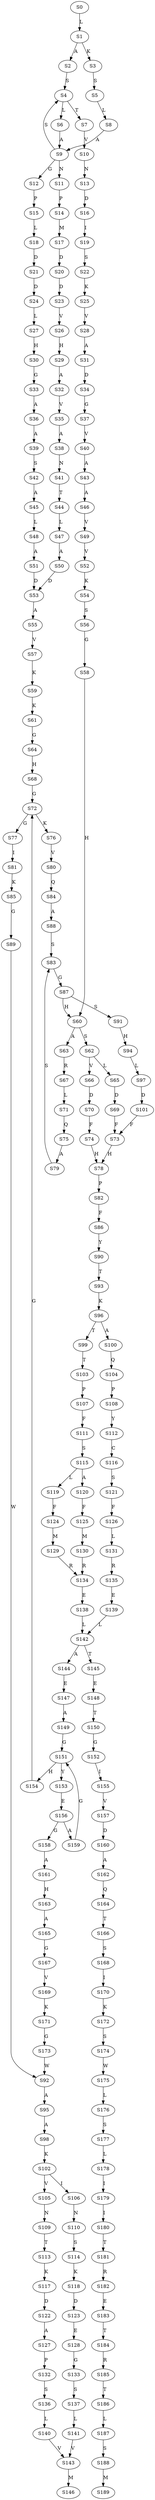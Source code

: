 strict digraph  {
	S0 -> S1 [ label = L ];
	S1 -> S2 [ label = A ];
	S1 -> S3 [ label = K ];
	S2 -> S4 [ label = S ];
	S3 -> S5 [ label = S ];
	S4 -> S6 [ label = L ];
	S4 -> S7 [ label = T ];
	S5 -> S8 [ label = L ];
	S6 -> S9 [ label = A ];
	S7 -> S10 [ label = V ];
	S8 -> S9 [ label = A ];
	S9 -> S11 [ label = N ];
	S9 -> S12 [ label = G ];
	S9 -> S4 [ label = S ];
	S10 -> S13 [ label = N ];
	S11 -> S14 [ label = P ];
	S12 -> S15 [ label = P ];
	S13 -> S16 [ label = D ];
	S14 -> S17 [ label = M ];
	S15 -> S18 [ label = L ];
	S16 -> S19 [ label = I ];
	S17 -> S20 [ label = D ];
	S18 -> S21 [ label = D ];
	S19 -> S22 [ label = S ];
	S20 -> S23 [ label = D ];
	S21 -> S24 [ label = D ];
	S22 -> S25 [ label = K ];
	S23 -> S26 [ label = V ];
	S24 -> S27 [ label = L ];
	S25 -> S28 [ label = V ];
	S26 -> S29 [ label = H ];
	S27 -> S30 [ label = H ];
	S28 -> S31 [ label = A ];
	S29 -> S32 [ label = A ];
	S30 -> S33 [ label = G ];
	S31 -> S34 [ label = D ];
	S32 -> S35 [ label = V ];
	S33 -> S36 [ label = A ];
	S34 -> S37 [ label = G ];
	S35 -> S38 [ label = A ];
	S36 -> S39 [ label = A ];
	S37 -> S40 [ label = V ];
	S38 -> S41 [ label = N ];
	S39 -> S42 [ label = S ];
	S40 -> S43 [ label = A ];
	S41 -> S44 [ label = T ];
	S42 -> S45 [ label = A ];
	S43 -> S46 [ label = A ];
	S44 -> S47 [ label = L ];
	S45 -> S48 [ label = L ];
	S46 -> S49 [ label = V ];
	S47 -> S50 [ label = A ];
	S48 -> S51 [ label = A ];
	S49 -> S52 [ label = V ];
	S50 -> S53 [ label = D ];
	S51 -> S53 [ label = D ];
	S52 -> S54 [ label = K ];
	S53 -> S55 [ label = A ];
	S54 -> S56 [ label = S ];
	S55 -> S57 [ label = V ];
	S56 -> S58 [ label = G ];
	S57 -> S59 [ label = K ];
	S58 -> S60 [ label = H ];
	S59 -> S61 [ label = K ];
	S60 -> S62 [ label = S ];
	S60 -> S63 [ label = A ];
	S61 -> S64 [ label = G ];
	S62 -> S65 [ label = L ];
	S62 -> S66 [ label = V ];
	S63 -> S67 [ label = R ];
	S64 -> S68 [ label = H ];
	S65 -> S69 [ label = D ];
	S66 -> S70 [ label = D ];
	S67 -> S71 [ label = L ];
	S68 -> S72 [ label = G ];
	S69 -> S73 [ label = F ];
	S70 -> S74 [ label = F ];
	S71 -> S75 [ label = Q ];
	S72 -> S76 [ label = K ];
	S72 -> S77 [ label = G ];
	S73 -> S78 [ label = H ];
	S74 -> S78 [ label = H ];
	S75 -> S79 [ label = A ];
	S76 -> S80 [ label = V ];
	S77 -> S81 [ label = I ];
	S78 -> S82 [ label = P ];
	S79 -> S83 [ label = S ];
	S80 -> S84 [ label = Q ];
	S81 -> S85 [ label = K ];
	S82 -> S86 [ label = F ];
	S83 -> S87 [ label = G ];
	S84 -> S88 [ label = A ];
	S85 -> S89 [ label = G ];
	S86 -> S90 [ label = Y ];
	S87 -> S60 [ label = H ];
	S87 -> S91 [ label = S ];
	S88 -> S83 [ label = S ];
	S89 -> S92 [ label = W ];
	S90 -> S93 [ label = T ];
	S91 -> S94 [ label = H ];
	S92 -> S95 [ label = A ];
	S93 -> S96 [ label = K ];
	S94 -> S97 [ label = L ];
	S95 -> S98 [ label = A ];
	S96 -> S99 [ label = T ];
	S96 -> S100 [ label = A ];
	S97 -> S101 [ label = D ];
	S98 -> S102 [ label = K ];
	S99 -> S103 [ label = T ];
	S100 -> S104 [ label = Q ];
	S101 -> S73 [ label = F ];
	S102 -> S105 [ label = V ];
	S102 -> S106 [ label = I ];
	S103 -> S107 [ label = P ];
	S104 -> S108 [ label = P ];
	S105 -> S109 [ label = N ];
	S106 -> S110 [ label = N ];
	S107 -> S111 [ label = F ];
	S108 -> S112 [ label = Y ];
	S109 -> S113 [ label = T ];
	S110 -> S114 [ label = S ];
	S111 -> S115 [ label = S ];
	S112 -> S116 [ label = C ];
	S113 -> S117 [ label = K ];
	S114 -> S118 [ label = K ];
	S115 -> S119 [ label = L ];
	S115 -> S120 [ label = A ];
	S116 -> S121 [ label = S ];
	S117 -> S122 [ label = D ];
	S118 -> S123 [ label = D ];
	S119 -> S124 [ label = F ];
	S120 -> S125 [ label = F ];
	S121 -> S126 [ label = F ];
	S122 -> S127 [ label = A ];
	S123 -> S128 [ label = E ];
	S124 -> S129 [ label = M ];
	S125 -> S130 [ label = M ];
	S126 -> S131 [ label = L ];
	S127 -> S132 [ label = P ];
	S128 -> S133 [ label = G ];
	S129 -> S134 [ label = R ];
	S130 -> S134 [ label = R ];
	S131 -> S135 [ label = R ];
	S132 -> S136 [ label = S ];
	S133 -> S137 [ label = S ];
	S134 -> S138 [ label = E ];
	S135 -> S139 [ label = E ];
	S136 -> S140 [ label = L ];
	S137 -> S141 [ label = L ];
	S138 -> S142 [ label = L ];
	S139 -> S142 [ label = L ];
	S140 -> S143 [ label = V ];
	S141 -> S143 [ label = V ];
	S142 -> S144 [ label = A ];
	S142 -> S145 [ label = T ];
	S143 -> S146 [ label = M ];
	S144 -> S147 [ label = E ];
	S145 -> S148 [ label = E ];
	S147 -> S149 [ label = A ];
	S148 -> S150 [ label = T ];
	S149 -> S151 [ label = G ];
	S150 -> S152 [ label = G ];
	S151 -> S153 [ label = Y ];
	S151 -> S154 [ label = H ];
	S152 -> S155 [ label = I ];
	S153 -> S156 [ label = E ];
	S154 -> S72 [ label = G ];
	S155 -> S157 [ label = V ];
	S156 -> S158 [ label = G ];
	S156 -> S159 [ label = A ];
	S157 -> S160 [ label = D ];
	S158 -> S161 [ label = A ];
	S159 -> S151 [ label = G ];
	S160 -> S162 [ label = A ];
	S161 -> S163 [ label = H ];
	S162 -> S164 [ label = Q ];
	S163 -> S165 [ label = A ];
	S164 -> S166 [ label = T ];
	S165 -> S167 [ label = G ];
	S166 -> S168 [ label = S ];
	S167 -> S169 [ label = V ];
	S168 -> S170 [ label = I ];
	S169 -> S171 [ label = K ];
	S170 -> S172 [ label = K ];
	S171 -> S173 [ label = G ];
	S172 -> S174 [ label = S ];
	S173 -> S92 [ label = W ];
	S174 -> S175 [ label = W ];
	S175 -> S176 [ label = L ];
	S176 -> S177 [ label = S ];
	S177 -> S178 [ label = L ];
	S178 -> S179 [ label = I ];
	S179 -> S180 [ label = I ];
	S180 -> S181 [ label = T ];
	S181 -> S182 [ label = R ];
	S182 -> S183 [ label = E ];
	S183 -> S184 [ label = T ];
	S184 -> S185 [ label = R ];
	S185 -> S186 [ label = T ];
	S186 -> S187 [ label = L ];
	S187 -> S188 [ label = S ];
	S188 -> S189 [ label = M ];
}
